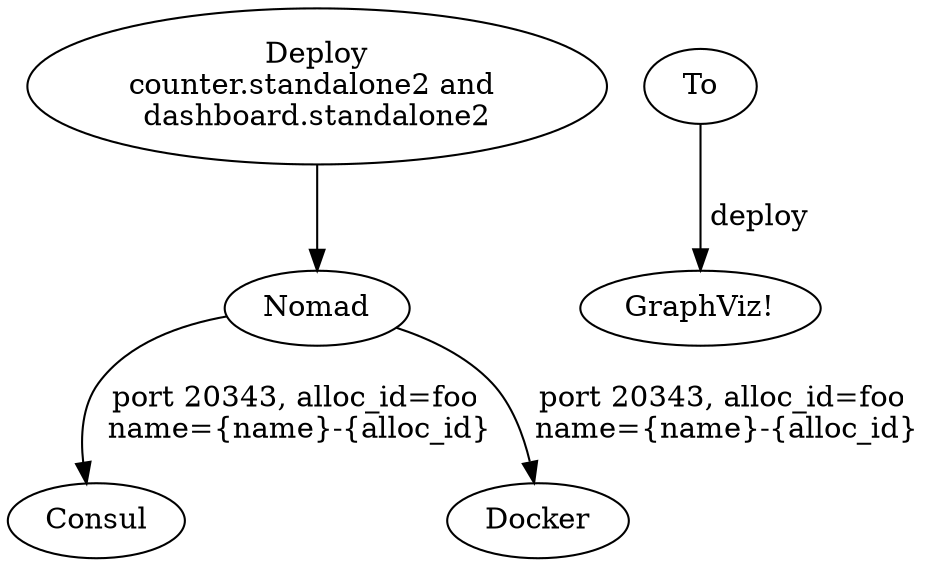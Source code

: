 digraph G {
  "Deploy\ncounter.standalone2 and \ndashboard.standalone2" -> "Nomad"
  "Nomad" -> "Consul" [label = "port 20343, alloc_id=foo\n name={name}-{alloc_id}"]
  "Nomad" -> "Docker" [label = "port 20343, alloc_id=foo\n name={name}-{alloc_id}"]


  "To" -> "GraphViz!" [label = " deploy"]
}
